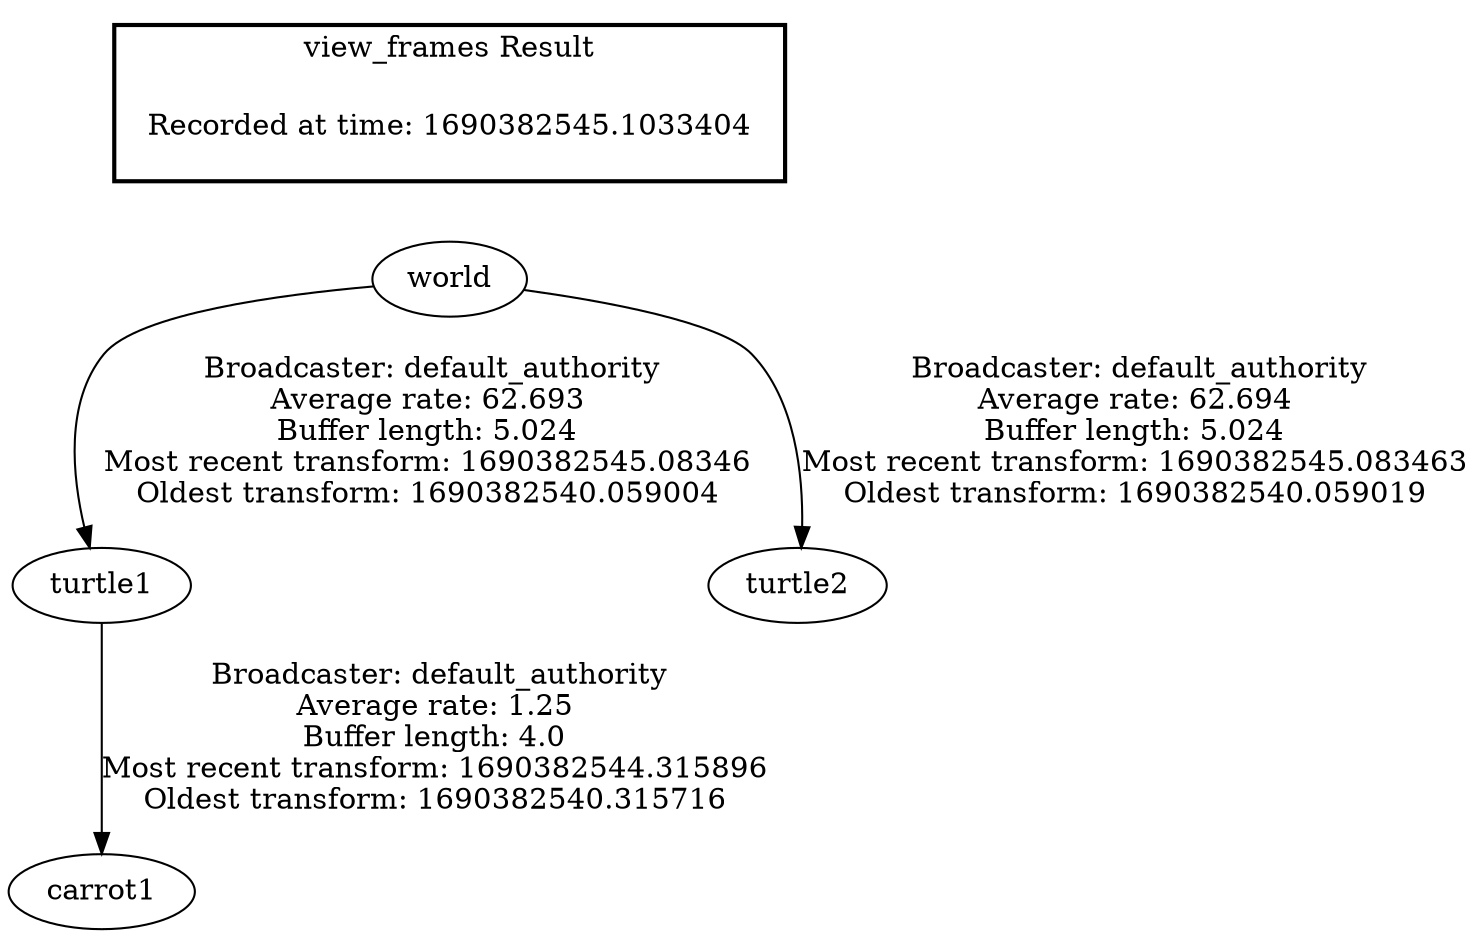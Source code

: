 digraph G {
"world" -> "turtle1"[label=" Broadcaster: default_authority\nAverage rate: 62.693\nBuffer length: 5.024\nMost recent transform: 1690382545.08346\nOldest transform: 1690382540.059004\n"];
"world" -> "turtle2"[label=" Broadcaster: default_authority\nAverage rate: 62.694\nBuffer length: 5.024\nMost recent transform: 1690382545.083463\nOldest transform: 1690382540.059019\n"];
"turtle1" -> "carrot1"[label=" Broadcaster: default_authority\nAverage rate: 1.25\nBuffer length: 4.0\nMost recent transform: 1690382544.315896\nOldest transform: 1690382540.315716\n"];
edge [style=invis];
 subgraph cluster_legend { style=bold; color=black; label ="view_frames Result";
"Recorded at time: 1690382545.1033404"[ shape=plaintext ] ;
}->"world";
}